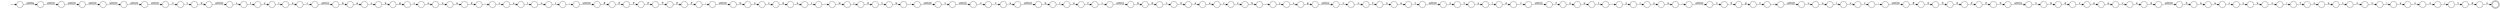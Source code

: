 digraph Automaton {
  rankdir = LR;
  0 [shape=circle,label=""];
  0 -> 110 [label="t"]
  1 [shape=circle,label=""];
  1 -> 82 [label="e"]
  2 [shape=circle,label=""];
  2 -> 42 [label="s"]
  3 [shape=circle,label=""];
  3 -> 161 [label="0"]
  4 [shape=circle,label=""];
  4 -> 73 [label="o"]
  5 [shape=circle,label=""];
  5 -> 58 [label="0"]
  6 [shape=circle,label=""];
  6 -> 159 [label="n"]
  7 [shape=circle,label=""];
  7 -> 162 [label="r"]
  8 [shape=circle,label=""];
  8 -> 98 [label="-"]
  9 [shape=circle,label=""];
  9 -> 34 [label="\u0020"]
  10 [shape=circle,label=""];
  10 -> 84 [label=">"]
  11 [shape=circle,label=""];
  11 -> 163 [label="h"]
  12 [shape=circle,label=""];
  12 -> 43 [label=":"]
  13 [shape=circle,label=""];
  13 -> 137 [label="e"]
  14 [shape=circle,label=""];
  14 -> 19 [label="F"]
  15 [shape=circle,label=""];
  15 -> 76 [label="k"]
  16 [shape=circle,label=""];
  16 -> 88 [label="a"]
  17 [shape=circle,label=""];
  17 -> 102 [label="o"]
  18 [shape=circle,label=""];
  18 -> 27 [label="y"]
  19 [shape=circle,label=""];
  19 -> 111 [label="F"]
  20 [shape=circle,label=""];
  20 -> 117 [label="h"]
  21 [shape=circle,label=""];
  21 -> 95 [label="o"]
  22 [shape=circle,label=""];
  22 -> 119 [label="<"]
  23 [shape=circle,label=""];
  23 -> 154 [label="p"]
  24 [shape=circle,label=""];
  24 -> 36 [label=":"]
  25 [shape=circle,label=""];
  25 -> 103 [label="d"]
  26 [shape=circle,label=""];
  26 -> 3 [label="0"]
  27 [shape=circle,label=""];
  27 -> 13 [label="l"]
  28 [shape=circle,label=""];
  28 -> 57 [label=":"]
  29 [shape=circle,label=""];
  29 -> 7 [label="o"]
  30 [shape=circle,label=""];
  30 -> 54 [label="c"]
  31 [shape=circle,label=""];
  31 -> 134 [label="1"]
  32 [shape=circle,label=""];
  32 -> 6 [label="o"]
  33 [shape=circle,label=""];
  33 -> 46 [label="a"]
  34 [shape=circle,label=""];
  34 -> 17 [label="b"]
  35 [shape=circle,label=""];
  35 -> 104 [label="d"]
  36 [shape=circle,label=""];
  36 -> 31 [label="\u0020"]
  37 [shape=circle,label=""];
  37 -> 49 [label="<"]
  38 [shape=circle,label=""];
  38 -> 23 [label="s"]
  39 [shape=circle,label=""];
  39 -> 26 [label="0"]
  40 [shape=circle,label=""];
  40 -> 28 [label="r"]
  41 [shape=circle,label=""];
  41 -> 62 [label="r"]
  42 [shape=circle,label=""];
  42 -> 156 [label="i"]
  43 [shape=circle,label=""];
  43 -> 138 [label="\u0020"]
  44 [shape=circle,label=""];
  44 -> 56 [label="\u0020"]
  45 [shape=circle,label=""];
  45 -> 78 [label="d"]
  46 [shape=circle,label=""];
  46 -> 152 [label="r"]
  47 [shape=circle,label=""];
  47 -> 135 [label="="]
  48 [shape=circle,label=""];
  48 -> 29 [label="l"]
  49 [shape=circle,label=""];
  49 -> 150 [label="f"]
  50 [shape=circle,label=""];
  50 -> 45 [label="A"]
  51 [shape=circle,label=""];
  51 -> 145 [label="/"]
  52 [shape=circle,label=""];
  52 -> 61 [label="\u0020"]
  53 [shape=circle,label=""];
  53 -> 157 [label="\u0020"]
  54 [shape=circle,label=""];
  54 -> 48 [label="o"]
  55 [shape=circle,label=""];
  55 -> 118 [label="F"]
  56 [shape=circle,label=""];
  56 -> 108 [label="s"]
  57 [shape=circle,label=""];
  57 -> 89 [label="\u0020"]
  58 [shape=circle,label=""];
  58 -> 87 [label="p"]
  59 [shape=circle,label=""];
  59 -> 144 [label="t"]
  60 [shape=doublecircle,label=""];
  61 [shape=circle,label=""];
  61 -> 140 [label="<"]
  62 [shape=circle,label=""];
  62 -> 107 [label="o"]
  63 [shape=circle,label=""];
  63 -> 92 [label="e"]
  64 [shape=circle,label=""];
  64 -> 116 [label="<"]
  65 [shape=circle,label=""];
  65 -> 14 [label="F"]
  66 [shape=circle,label=""];
  66 -> 40 [label="o"]
  67 [shape=circle,label=""];
  67 -> 127 [label="h"]
  68 [shape=circle,label=""];
  68 -> 47 [label="f"]
  69 [shape=circle,label=""];
  initial [shape=plaintext,label=""];
  initial -> 69
  69 -> 53 [label="\u000a"]
  70 [shape=circle,label=""];
  70 -> 105 [label="\u0020"]
  71 [shape=circle,label=""];
  71 -> 113 [label="<"]
  72 [shape=circle,label=""];
  72 -> 59 [label="d"]
  73 [shape=circle,label=""];
  73 -> 93 [label="n"]
  74 [shape=circle,label=""];
  74 -> 37 [label=">"]
  75 [shape=circle,label=""];
  75 -> 149 [label="0"]
  76 [shape=circle,label=""];
  76 -> 41 [label="g"]
  77 [shape=circle,label=""];
  77 -> 67 [label="\u0020"]
  78 [shape=circle,label=""];
  78 -> 79 [label="v"]
  79 [shape=circle,label=""];
  79 -> 130 [label="S"]
  80 [shape=circle,label=""];
  80 -> 114 [label=";"]
  81 [shape=circle,label=""];
  81 -> 32 [label="f"]
  82 [shape=circle,label=""];
  82 -> 126 [label="="]
  83 [shape=circle,label=""];
  83 -> 60 [label=">"]
  84 [shape=circle,label=""];
  84 -> 25 [label="A"]
  85 [shape=circle,label=""];
  85 -> 151 [label="-"]
  86 [shape=circle,label=""];
  86 -> 22 [label=">"]
  87 [shape=circle,label=""];
  87 -> 80 [label="t"]
  88 [shape=circle,label=""];
  88 -> 132 [label="n"]
  89 [shape=circle,label=""];
  89 -> 112 [label="#"]
  90 [shape=circle,label=""];
  90 -> 8 [label="d"]
  91 [shape=circle,label=""];
  91 -> 136 [label="d"]
  92 [shape=circle,label=""];
  92 -> 85 [label="r"]
  93 [shape=circle,label=""];
  93 -> 86 [label="t"]
  94 [shape=circle,label=""];
  94 -> 147 [label="S"]
  95 [shape=circle,label=""];
  95 -> 66 [label="l"]
  96 [shape=circle,label=""];
  96 -> 68 [label="e"]
  97 [shape=circle,label=""];
  97 -> 128 [label="#"]
  98 [shape=circle,label=""];
  98 -> 21 [label="c"]
  99 [shape=circle,label=""];
  99 -> 44 [label="t"]
  100 [shape=circle,label=""];
  100 -> 81 [label="\u0022"]
  101 [shape=circle,label=""];
  101 -> 122 [label="a"]
  102 [shape=circle,label=""];
  102 -> 129 [label="r"]
  103 [shape=circle,label=""];
  103 -> 16 [label="v"]
  104 [shape=circle,label=""];
  104 -> 109 [label="\u0020"]
  105 [shape=circle,label=""];
  105 -> 52 [label="\u0020"]
  106 [shape=circle,label=""];
  106 -> 99 [label="n"]
  107 [shape=circle,label=""];
  107 -> 160 [label="u"]
  108 [shape=circle,label=""];
  108 -> 18 [label="t"]
  109 [shape=circle,label=""];
  109 -> 0 [label="s"]
  110 [shape=circle,label=""];
  110 -> 158 [label="y"]
  111 [shape=circle,label=""];
  111 -> 55 [label="F"]
  112 [shape=circle,label=""];
  112 -> 65 [label="F"]
  113 [shape=circle,label=""];
  113 -> 124 [label="/"]
  114 [shape=circle,label=""];
  114 -> 30 [label="\u0020"]
  115 [shape=circle,label=""];
  115 -> 123 [label="b"]
  116 [shape=circle,label=""];
  116 -> 77 [label="a"]
  117 [shape=circle,label=""];
  117 -> 51 [label="<"]
  118 [shape=circle,label=""];
  118 -> 9 [label=";"]
  119 [shape=circle,label=""];
  119 -> 146 [label="/"]
  120 [shape=circle,label=""];
  120 -> 72 [label="i"]
  121 [shape=circle,label=""];
  121 -> 2 [label="-"]
  122 [shape=circle,label=""];
  122 -> 131 [label="r"]
  123 [shape=circle,label=""];
  123 -> 133 [label="a"]
  124 [shape=circle,label=""];
  124 -> 141 [label="t"]
  125 [shape=circle,label=""];
  125 -> 97 [label="\u0020"]
  126 [shape=circle,label=""];
  126 -> 115 [label="\u0022"]
  127 [shape=circle,label=""];
  127 -> 96 [label="r"]
  128 [shape=circle,label=""];
  128 -> 75 [label="0"]
  129 [shape=circle,label=""];
  129 -> 63 [label="d"]
  130 [shape=circle,label=""];
  130 -> 101 [label="e"]
  131 [shape=circle,label=""];
  131 -> 11 [label="c"]
  132 [shape=circle,label=""];
  132 -> 148 [label="c"]
  133 [shape=circle,label=""];
  133 -> 15 [label="c"]
  134 [shape=circle,label=""];
  134 -> 139 [label="\u0022"]
  135 [shape=circle,label=""];
  135 -> 50 [label="\u0022"]
  136 [shape=circle,label=""];
  136 -> 94 [label="\u0020"]
  137 [shape=circle,label=""];
  137 -> 100 [label="="]
  138 [shape=circle,label=""];
  138 -> 5 [label="1"]
  139 [shape=circle,label=""];
  139 -> 64 [label=">"]
  140 [shape=circle,label=""];
  140 -> 35 [label="t"]
  141 [shape=circle,label=""];
  141 -> 83 [label="d"]
  142 [shape=circle,label=""];
  142 -> 70 [label="\u0020"]
  143 [shape=circle,label=""];
  143 -> 38 [label="j"]
  144 [shape=circle,label=""];
  144 -> 24 [label="h"]
  145 [shape=circle,label=""];
  145 -> 4 [label="f"]
  146 [shape=circle,label=""];
  146 -> 155 [label="a"]
  147 [shape=circle,label=""];
  147 -> 33 [label="e"]
  148 [shape=circle,label=""];
  148 -> 91 [label="e"]
  149 [shape=circle,label=""];
  149 -> 39 [label="0"]
  150 [shape=circle,label=""];
  150 -> 106 [label="o"]
  151 [shape=circle,label=""];
  151 -> 120 [label="w"]
  152 [shape=circle,label=""];
  152 -> 20 [label="c"]
  153 [shape=circle,label=""];
  153 -> 12 [label="e"]
  154 [shape=circle,label=""];
  154 -> 74 [label="\u0022"]
  155 [shape=circle,label=""];
  155 -> 71 [label=">"]
  156 [shape=circle,label=""];
  156 -> 153 [label="z"]
  157 [shape=circle,label=""];
  157 -> 142 [label="\u0020"]
  158 [shape=circle,label=""];
  158 -> 1 [label="l"]
  159 [shape=circle,label=""];
  159 -> 121 [label="t"]
  160 [shape=circle,label=""];
  160 -> 90 [label="n"]
  161 [shape=circle,label=""];
  161 -> 10 [label="\u0022"]
  162 [shape=circle,label=""];
  162 -> 125 [label=":"]
  163 [shape=circle,label=""];
  163 -> 143 [label="."]
}

